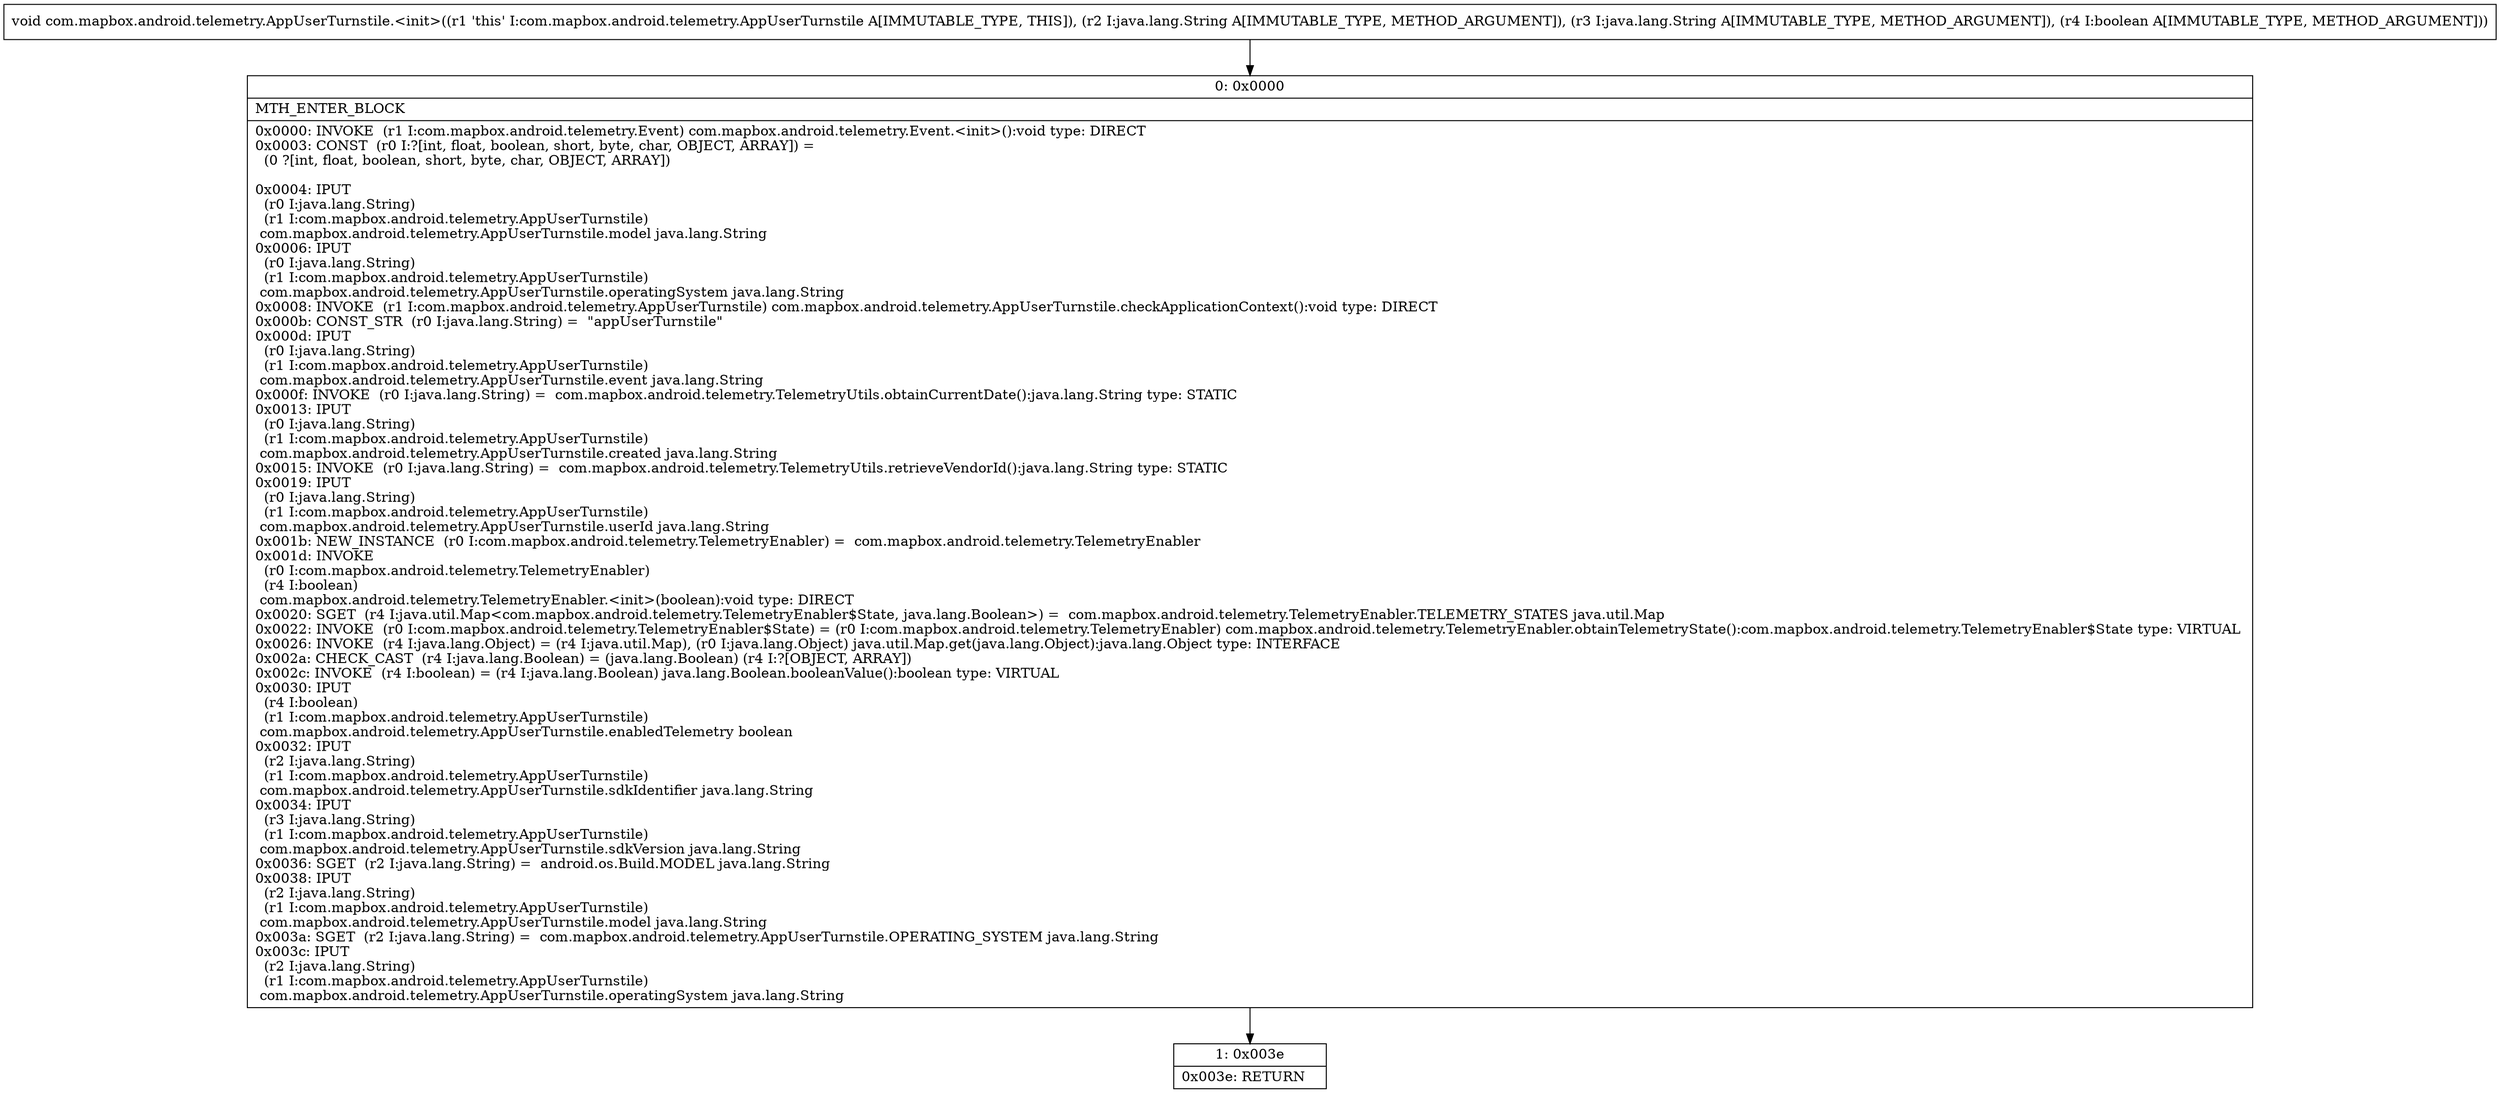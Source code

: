 digraph "CFG forcom.mapbox.android.telemetry.AppUserTurnstile.\<init\>(Ljava\/lang\/String;Ljava\/lang\/String;Z)V" {
Node_0 [shape=record,label="{0\:\ 0x0000|MTH_ENTER_BLOCK\l|0x0000: INVOKE  (r1 I:com.mapbox.android.telemetry.Event) com.mapbox.android.telemetry.Event.\<init\>():void type: DIRECT \l0x0003: CONST  (r0 I:?[int, float, boolean, short, byte, char, OBJECT, ARRAY]) = \l  (0 ?[int, float, boolean, short, byte, char, OBJECT, ARRAY])\l \l0x0004: IPUT  \l  (r0 I:java.lang.String)\l  (r1 I:com.mapbox.android.telemetry.AppUserTurnstile)\l com.mapbox.android.telemetry.AppUserTurnstile.model java.lang.String \l0x0006: IPUT  \l  (r0 I:java.lang.String)\l  (r1 I:com.mapbox.android.telemetry.AppUserTurnstile)\l com.mapbox.android.telemetry.AppUserTurnstile.operatingSystem java.lang.String \l0x0008: INVOKE  (r1 I:com.mapbox.android.telemetry.AppUserTurnstile) com.mapbox.android.telemetry.AppUserTurnstile.checkApplicationContext():void type: DIRECT \l0x000b: CONST_STR  (r0 I:java.lang.String) =  \"appUserTurnstile\" \l0x000d: IPUT  \l  (r0 I:java.lang.String)\l  (r1 I:com.mapbox.android.telemetry.AppUserTurnstile)\l com.mapbox.android.telemetry.AppUserTurnstile.event java.lang.String \l0x000f: INVOKE  (r0 I:java.lang.String) =  com.mapbox.android.telemetry.TelemetryUtils.obtainCurrentDate():java.lang.String type: STATIC \l0x0013: IPUT  \l  (r0 I:java.lang.String)\l  (r1 I:com.mapbox.android.telemetry.AppUserTurnstile)\l com.mapbox.android.telemetry.AppUserTurnstile.created java.lang.String \l0x0015: INVOKE  (r0 I:java.lang.String) =  com.mapbox.android.telemetry.TelemetryUtils.retrieveVendorId():java.lang.String type: STATIC \l0x0019: IPUT  \l  (r0 I:java.lang.String)\l  (r1 I:com.mapbox.android.telemetry.AppUserTurnstile)\l com.mapbox.android.telemetry.AppUserTurnstile.userId java.lang.String \l0x001b: NEW_INSTANCE  (r0 I:com.mapbox.android.telemetry.TelemetryEnabler) =  com.mapbox.android.telemetry.TelemetryEnabler \l0x001d: INVOKE  \l  (r0 I:com.mapbox.android.telemetry.TelemetryEnabler)\l  (r4 I:boolean)\l com.mapbox.android.telemetry.TelemetryEnabler.\<init\>(boolean):void type: DIRECT \l0x0020: SGET  (r4 I:java.util.Map\<com.mapbox.android.telemetry.TelemetryEnabler$State, java.lang.Boolean\>) =  com.mapbox.android.telemetry.TelemetryEnabler.TELEMETRY_STATES java.util.Map \l0x0022: INVOKE  (r0 I:com.mapbox.android.telemetry.TelemetryEnabler$State) = (r0 I:com.mapbox.android.telemetry.TelemetryEnabler) com.mapbox.android.telemetry.TelemetryEnabler.obtainTelemetryState():com.mapbox.android.telemetry.TelemetryEnabler$State type: VIRTUAL \l0x0026: INVOKE  (r4 I:java.lang.Object) = (r4 I:java.util.Map), (r0 I:java.lang.Object) java.util.Map.get(java.lang.Object):java.lang.Object type: INTERFACE \l0x002a: CHECK_CAST  (r4 I:java.lang.Boolean) = (java.lang.Boolean) (r4 I:?[OBJECT, ARRAY]) \l0x002c: INVOKE  (r4 I:boolean) = (r4 I:java.lang.Boolean) java.lang.Boolean.booleanValue():boolean type: VIRTUAL \l0x0030: IPUT  \l  (r4 I:boolean)\l  (r1 I:com.mapbox.android.telemetry.AppUserTurnstile)\l com.mapbox.android.telemetry.AppUserTurnstile.enabledTelemetry boolean \l0x0032: IPUT  \l  (r2 I:java.lang.String)\l  (r1 I:com.mapbox.android.telemetry.AppUserTurnstile)\l com.mapbox.android.telemetry.AppUserTurnstile.sdkIdentifier java.lang.String \l0x0034: IPUT  \l  (r3 I:java.lang.String)\l  (r1 I:com.mapbox.android.telemetry.AppUserTurnstile)\l com.mapbox.android.telemetry.AppUserTurnstile.sdkVersion java.lang.String \l0x0036: SGET  (r2 I:java.lang.String) =  android.os.Build.MODEL java.lang.String \l0x0038: IPUT  \l  (r2 I:java.lang.String)\l  (r1 I:com.mapbox.android.telemetry.AppUserTurnstile)\l com.mapbox.android.telemetry.AppUserTurnstile.model java.lang.String \l0x003a: SGET  (r2 I:java.lang.String) =  com.mapbox.android.telemetry.AppUserTurnstile.OPERATING_SYSTEM java.lang.String \l0x003c: IPUT  \l  (r2 I:java.lang.String)\l  (r1 I:com.mapbox.android.telemetry.AppUserTurnstile)\l com.mapbox.android.telemetry.AppUserTurnstile.operatingSystem java.lang.String \l}"];
Node_1 [shape=record,label="{1\:\ 0x003e|0x003e: RETURN   \l}"];
MethodNode[shape=record,label="{void com.mapbox.android.telemetry.AppUserTurnstile.\<init\>((r1 'this' I:com.mapbox.android.telemetry.AppUserTurnstile A[IMMUTABLE_TYPE, THIS]), (r2 I:java.lang.String A[IMMUTABLE_TYPE, METHOD_ARGUMENT]), (r3 I:java.lang.String A[IMMUTABLE_TYPE, METHOD_ARGUMENT]), (r4 I:boolean A[IMMUTABLE_TYPE, METHOD_ARGUMENT])) }"];
MethodNode -> Node_0;
Node_0 -> Node_1;
}

